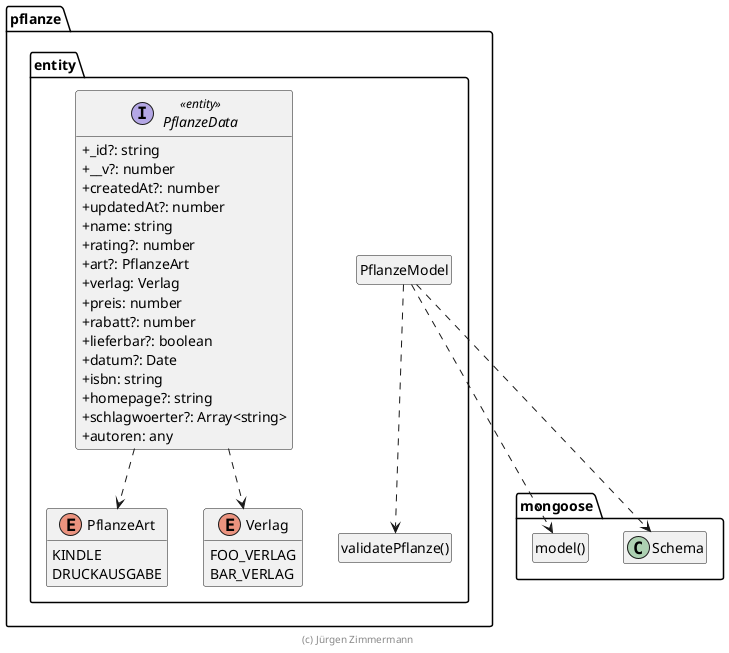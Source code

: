 ' Copyright (C) 2019 - present Juergen Zimmermann, Hochschule Karlsruhe
'
' This program is free software: you can redistribute it and/or modify
' it under the terms of the GNU General Public License as published by
' the Free Software Foundation, either version 3 of the License, or
' (at your option) any later version.
'
' This program is distributed in the hope that it will be useful,
' but WITHOUT ANY WARRANTY; without even the implied warranty of
' MERCHANTABILITY or FITNESS FOR A PARTICULAR PURPOSE.  See the
' GNU General Public License for more details.
'
' You should have received a copy of the GNU General Public License
' along with this program.  If not, see <http://www.gnu.org/licenses/>.
@startuml Anwendungskern

!pragma useNewPackage
skinparam classAttributeIconSize 0
skinparam componentStyle uml2

package mongoose {
  class Schema

  class "model()" as model
  hide model circle
}

package pflanze.entity {
  class "validatePflanze()" as validatePflanze
  hide validatePflanze circle

  class PflanzeModel
  hide PflanzeModel circle

  PflanzeModel ..> Schema
  PflanzeModel ..> model
  PflanzeModel ..> validatePflanze

  PflanzeData ..> PflanzeArt
  PflanzeData ..> Verlag

  enum PflanzeArt {
    KINDLE
    DRUCKAUSGABE
  }

  enum Verlag {
    FOO_VERLAG
    BAR_VERLAG
  }

  interface PflanzeData <<entity>> {
    + _id?: string
    + __v?: number
    + createdAt?: number
    + updatedAt?: number
    + name: string
    + rating?: number
    + art?: PflanzeArt
    + verlag: Verlag
    + preis: number
    + rabatt?: number
    + lieferbar?: boolean
    + datum?: Date
    + isbn: string
    + homepage?: string
    + schlagwoerter?: Array<string>
    + autoren: any
  }
}

hide empty members

footer (c) Jürgen Zimmermann

@enduml
